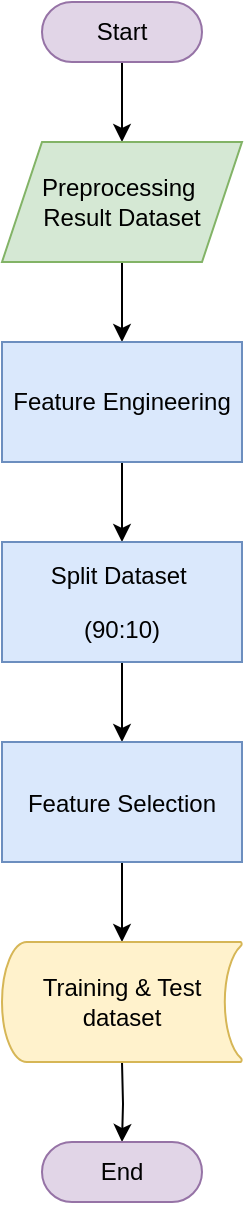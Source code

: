 <mxfile version="28.0.6">
  <diagram name="Page-1" id="fJQKvYSDg5BPfoZSww_d">
    <mxGraphModel dx="872" dy="529" grid="1" gridSize="10" guides="1" tooltips="1" connect="1" arrows="1" fold="1" page="1" pageScale="1" pageWidth="827" pageHeight="1169" math="0" shadow="0">
      <root>
        <mxCell id="0" />
        <mxCell id="1" parent="0" />
        <mxCell id="rEyqwxYQASavFPgnwgY7-4" value="" style="edgeStyle=orthogonalEdgeStyle;rounded=0;orthogonalLoop=1;jettySize=auto;html=1;" parent="1" source="rEyqwxYQASavFPgnwgY7-1" target="rEyqwxYQASavFPgnwgY7-2" edge="1">
          <mxGeometry relative="1" as="geometry" />
        </mxCell>
        <mxCell id="rEyqwxYQASavFPgnwgY7-1" value="Start" style="html=1;dashed=0;whiteSpace=wrap;shape=mxgraph.dfd.start;fillColor=#e1d5e7;strokeColor=#9673a6;" parent="1" vertex="1">
          <mxGeometry x="360" y="450" width="80" height="30" as="geometry" />
        </mxCell>
        <mxCell id="rEyqwxYQASavFPgnwgY7-6" value="" style="edgeStyle=orthogonalEdgeStyle;rounded=0;orthogonalLoop=1;jettySize=auto;html=1;" parent="1" source="rEyqwxYQASavFPgnwgY7-2" target="rEyqwxYQASavFPgnwgY7-5" edge="1">
          <mxGeometry relative="1" as="geometry" />
        </mxCell>
        <mxCell id="rEyqwxYQASavFPgnwgY7-2" value="Preprocessing&amp;nbsp;&lt;div&gt;Result Dataset&lt;/div&gt;" style="shape=parallelogram;perimeter=parallelogramPerimeter;whiteSpace=wrap;html=1;fixedSize=1;fillColor=#d5e8d4;strokeColor=#82b366;" parent="1" vertex="1">
          <mxGeometry x="340" y="520" width="120" height="60" as="geometry" />
        </mxCell>
        <mxCell id="rEyqwxYQASavFPgnwgY7-8" value="" style="edgeStyle=orthogonalEdgeStyle;rounded=0;orthogonalLoop=1;jettySize=auto;html=1;" parent="1" source="rEyqwxYQASavFPgnwgY7-5" target="rEyqwxYQASavFPgnwgY7-7" edge="1">
          <mxGeometry relative="1" as="geometry" />
        </mxCell>
        <mxCell id="rEyqwxYQASavFPgnwgY7-5" value="Feature Engineering" style="rounded=0;whiteSpace=wrap;html=1;fillColor=#dae8fc;strokeColor=#6c8ebf;" parent="1" vertex="1">
          <mxGeometry x="340" y="620" width="120" height="60" as="geometry" />
        </mxCell>
        <mxCell id="rEyqwxYQASavFPgnwgY7-11" value="" style="edgeStyle=orthogonalEdgeStyle;rounded=0;orthogonalLoop=1;jettySize=auto;html=1;" parent="1" source="rEyqwxYQASavFPgnwgY7-7" target="rEyqwxYQASavFPgnwgY7-10" edge="1">
          <mxGeometry relative="1" as="geometry" />
        </mxCell>
        <mxCell id="rEyqwxYQASavFPgnwgY7-7" value="&lt;p&gt;Split Dataset&amp;nbsp;&lt;/p&gt;&lt;p&gt;(90:10)&lt;/p&gt;" style="rounded=0;whiteSpace=wrap;html=1;fillColor=#dae8fc;strokeColor=#6c8ebf;" parent="1" vertex="1">
          <mxGeometry x="340" y="720" width="120" height="60" as="geometry" />
        </mxCell>
        <mxCell id="rEyqwxYQASavFPgnwgY7-13" value="" style="edgeStyle=orthogonalEdgeStyle;rounded=0;orthogonalLoop=1;jettySize=auto;html=1;" parent="1" source="rEyqwxYQASavFPgnwgY7-10" edge="1">
          <mxGeometry relative="1" as="geometry">
            <mxPoint x="400" y="920" as="targetPoint" />
          </mxGeometry>
        </mxCell>
        <mxCell id="rEyqwxYQASavFPgnwgY7-10" value="&lt;div style=&quot;line-height: 0%;&quot;&gt;&lt;p&gt;Feature Selection&lt;/p&gt;&lt;/div&gt;" style="rounded=0;whiteSpace=wrap;html=1;fillColor=#dae8fc;strokeColor=#6c8ebf;" parent="1" vertex="1">
          <mxGeometry x="340" y="820" width="120" height="60" as="geometry" />
        </mxCell>
        <mxCell id="rEyqwxYQASavFPgnwgY7-15" value="" style="edgeStyle=orthogonalEdgeStyle;rounded=0;orthogonalLoop=1;jettySize=auto;html=1;" parent="1" target="rEyqwxYQASavFPgnwgY7-14" edge="1">
          <mxGeometry relative="1" as="geometry">
            <mxPoint x="400" y="980" as="sourcePoint" />
          </mxGeometry>
        </mxCell>
        <mxCell id="rEyqwxYQASavFPgnwgY7-14" value="End" style="html=1;dashed=0;whiteSpace=wrap;shape=mxgraph.dfd.start;fillColor=#e1d5e7;strokeColor=#9673a6;" parent="1" vertex="1">
          <mxGeometry x="360" y="1020" width="80" height="30" as="geometry" />
        </mxCell>
        <mxCell id="LYlsAnccE-OEh_0pIvAm-1" value="Training &amp;amp; Test dataset" style="strokeWidth=1;html=1;shape=mxgraph.flowchart.stored_data;whiteSpace=wrap;fillColor=#fff2cc;strokeColor=#d6b656;" parent="1" vertex="1">
          <mxGeometry x="340" y="920" width="120" height="60" as="geometry" />
        </mxCell>
      </root>
    </mxGraphModel>
  </diagram>
</mxfile>
